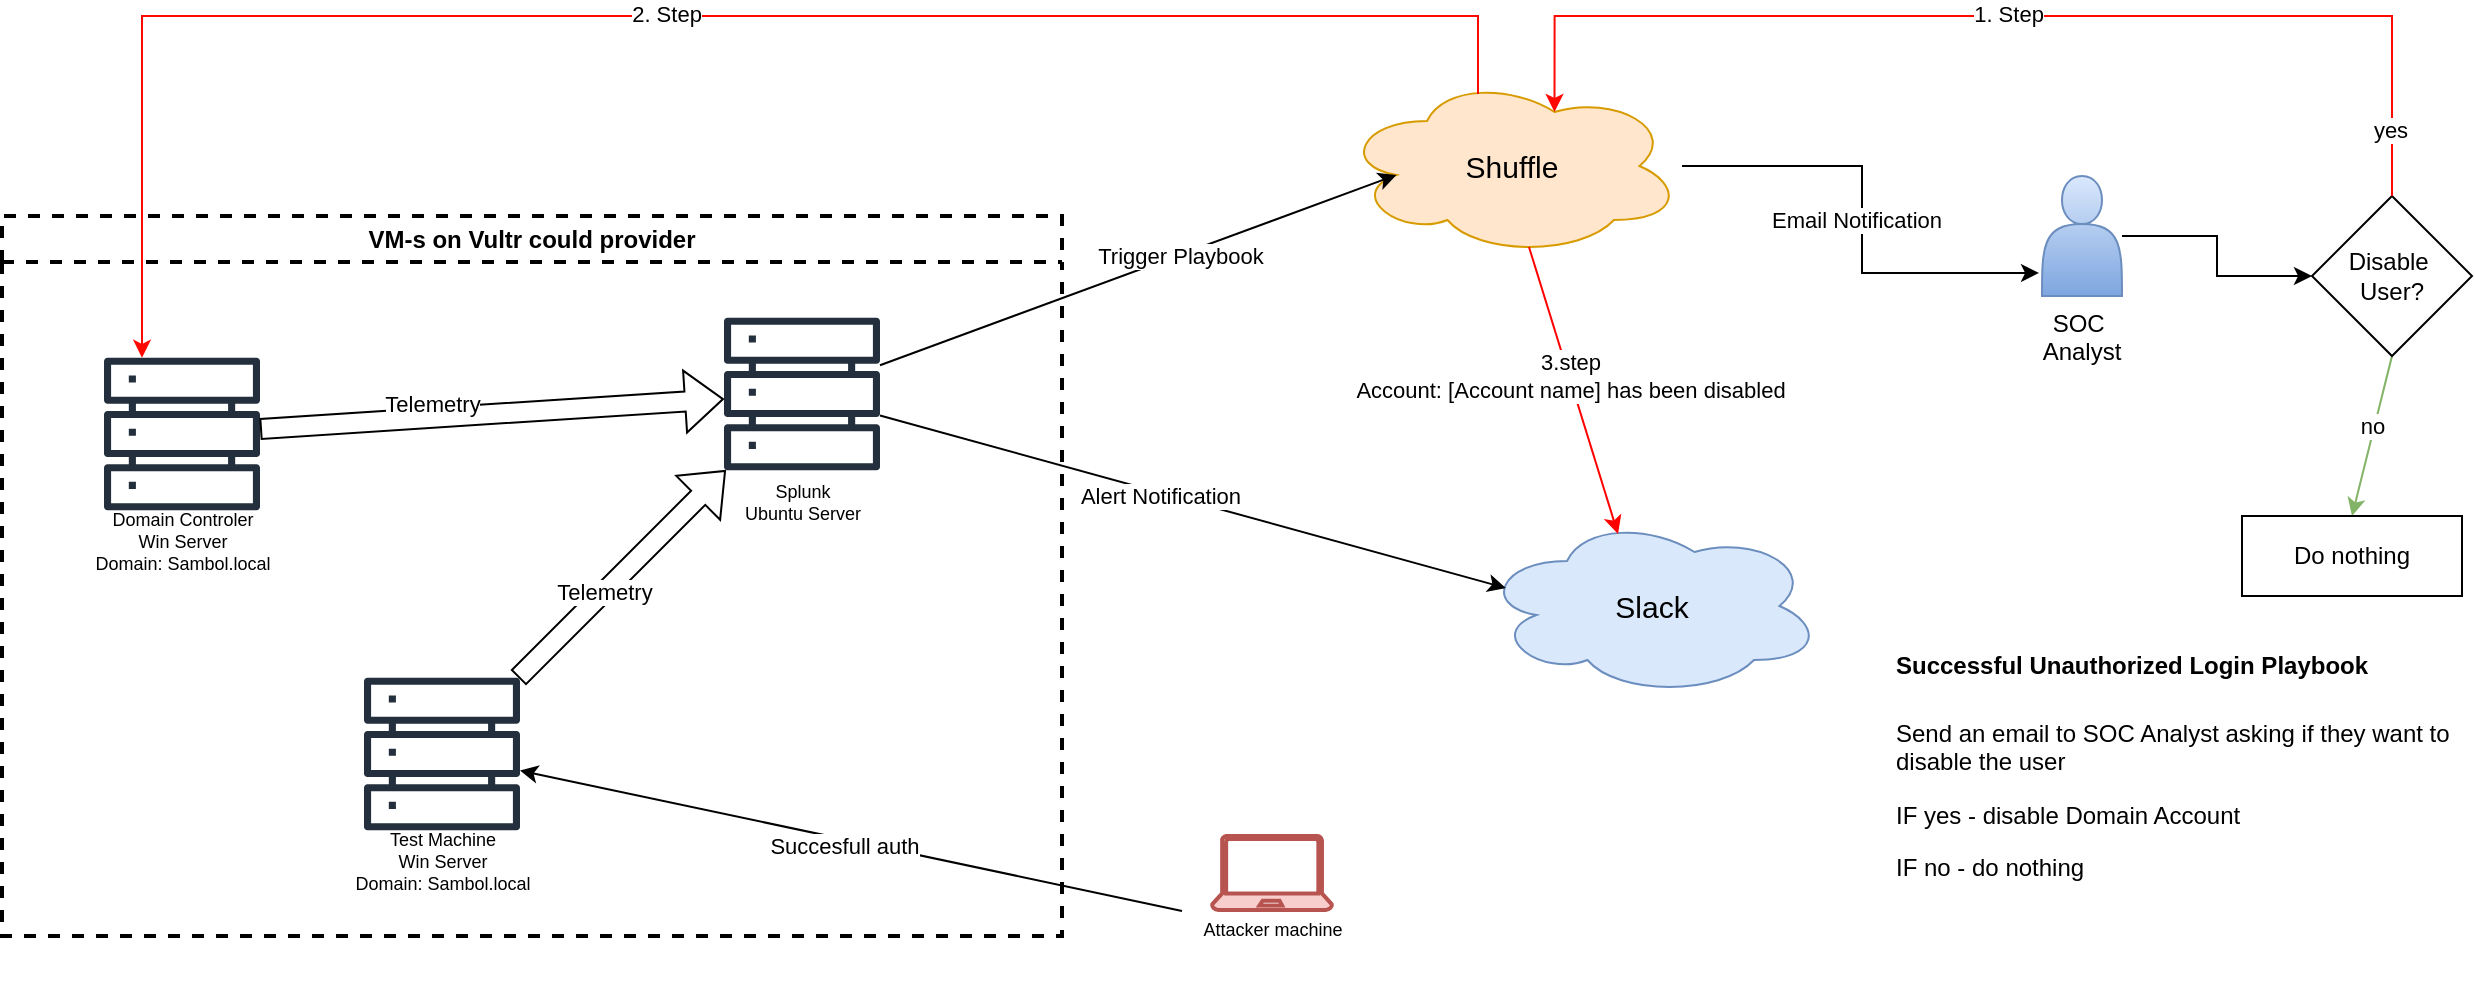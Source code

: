 <mxfile version="28.1.1">
  <diagram name="Page-1" id="GYUSngHVRW6BUOsYOtvY">
    <mxGraphModel dx="1273" dy="729" grid="1" gridSize="10" guides="1" tooltips="1" connect="1" arrows="1" fold="1" page="1" pageScale="1" pageWidth="850" pageHeight="1100" math="0" shadow="0">
      <root>
        <mxCell id="0" />
        <mxCell id="1" parent="0" />
        <mxCell id="iWjy_xUo6GNWl9KSPv96-4" value="" style="group" vertex="1" connectable="0" parent="1">
          <mxGeometry x="420" y="370" width="120" height="118" as="geometry" />
        </mxCell>
        <mxCell id="iWjy_xUo6GNWl9KSPv96-5" value="" style="sketch=0;outlineConnect=0;fontColor=#232F3E;gradientColor=none;fillColor=#232F3D;strokeColor=none;dashed=0;verticalLabelPosition=bottom;verticalAlign=top;align=center;html=1;fontSize=12;fontStyle=0;aspect=fixed;pointerEvents=1;shape=mxgraph.aws4.servers;" vertex="1" parent="iWjy_xUo6GNWl9KSPv96-4">
          <mxGeometry x="21" width="78" height="78" as="geometry" />
        </mxCell>
        <mxCell id="iWjy_xUo6GNWl9KSPv96-6" value="Splunk&lt;div&gt;Ubuntu Server&lt;/div&gt;" style="text;html=1;align=center;verticalAlign=middle;resizable=0;points=[];autosize=1;strokeColor=none;fillColor=none;fontSize=9;" vertex="1" parent="iWjy_xUo6GNWl9KSPv96-4">
          <mxGeometry x="20" y="73" width="80" height="40" as="geometry" />
        </mxCell>
        <mxCell id="iWjy_xUo6GNWl9KSPv96-13" value="" style="group" vertex="1" connectable="0" parent="1">
          <mxGeometry x="670" y="630" width="90" height="57" as="geometry" />
        </mxCell>
        <mxCell id="iWjy_xUo6GNWl9KSPv96-11" value="" style="verticalLabelPosition=bottom;html=1;verticalAlign=top;align=center;shape=mxgraph.azure.laptop;pointerEvents=1;strokeWidth=2;fillColor=#f8cecc;strokeColor=#b85450;" vertex="1" parent="iWjy_xUo6GNWl9KSPv96-13">
          <mxGeometry x="15" width="60" height="37" as="geometry" />
        </mxCell>
        <mxCell id="iWjy_xUo6GNWl9KSPv96-12" value="Attacker machine" style="text;html=1;align=center;verticalAlign=middle;resizable=0;points=[];autosize=1;strokeColor=none;fillColor=none;fontSize=9;" vertex="1" parent="iWjy_xUo6GNWl9KSPv96-13">
          <mxGeometry y="37" width="90" height="20" as="geometry" />
        </mxCell>
        <mxCell id="iWjy_xUo6GNWl9KSPv96-14" style="rounded=0;orthogonalLoop=1;jettySize=auto;html=1;" edge="1" parent="1" source="iWjy_xUo6GNWl9KSPv96-12" target="iWjy_xUo6GNWl9KSPv96-8">
          <mxGeometry relative="1" as="geometry" />
        </mxCell>
        <mxCell id="iWjy_xUo6GNWl9KSPv96-15" value="Succesfull auth" style="edgeLabel;html=1;align=center;verticalAlign=middle;resizable=0;points=[];" vertex="1" connectable="0" parent="iWjy_xUo6GNWl9KSPv96-14">
          <mxGeometry x="0.019" y="3" relative="1" as="geometry">
            <mxPoint as="offset" />
          </mxGeometry>
        </mxCell>
        <mxCell id="iWjy_xUo6GNWl9KSPv96-16" value="VM-s on Vultr could provider" style="swimlane;whiteSpace=wrap;html=1;dashed=1;strokeWidth=2;" vertex="1" parent="1">
          <mxGeometry x="80" y="320" width="530" height="360" as="geometry" />
        </mxCell>
        <mxCell id="iWjy_xUo6GNWl9KSPv96-7" value="" style="group" vertex="1" connectable="0" parent="iWjy_xUo6GNWl9KSPv96-16">
          <mxGeometry x="160" y="230" width="120" height="118" as="geometry" />
        </mxCell>
        <mxCell id="iWjy_xUo6GNWl9KSPv96-8" value="" style="sketch=0;outlineConnect=0;fontColor=#232F3E;gradientColor=none;fillColor=#232F3D;strokeColor=none;dashed=0;verticalLabelPosition=bottom;verticalAlign=top;align=center;html=1;fontSize=12;fontStyle=0;aspect=fixed;pointerEvents=1;shape=mxgraph.aws4.servers;" vertex="1" parent="iWjy_xUo6GNWl9KSPv96-7">
          <mxGeometry x="21" width="78" height="78" as="geometry" />
        </mxCell>
        <mxCell id="iWjy_xUo6GNWl9KSPv96-9" value="Test Machine&lt;div&gt;Win Server&lt;/div&gt;&lt;div&gt;Domain: Sambol.local&lt;/div&gt;" style="text;html=1;align=center;verticalAlign=middle;resizable=0;points=[];autosize=1;strokeColor=none;fillColor=none;fontSize=9;" vertex="1" parent="iWjy_xUo6GNWl9KSPv96-7">
          <mxGeometry x="5" y="68" width="110" height="50" as="geometry" />
        </mxCell>
        <mxCell id="iWjy_xUo6GNWl9KSPv96-3" value="" style="group" vertex="1" connectable="0" parent="iWjy_xUo6GNWl9KSPv96-16">
          <mxGeometry x="30" y="70" width="120" height="118" as="geometry" />
        </mxCell>
        <mxCell id="iWjy_xUo6GNWl9KSPv96-1" value="" style="sketch=0;outlineConnect=0;fontColor=#232F3E;gradientColor=none;fillColor=#232F3D;strokeColor=none;dashed=0;verticalLabelPosition=bottom;verticalAlign=top;align=center;html=1;fontSize=12;fontStyle=0;aspect=fixed;pointerEvents=1;shape=mxgraph.aws4.servers;" vertex="1" parent="iWjy_xUo6GNWl9KSPv96-3">
          <mxGeometry x="21" width="78" height="78" as="geometry" />
        </mxCell>
        <mxCell id="iWjy_xUo6GNWl9KSPv96-2" value="Domain Controler&lt;div&gt;Win Server&lt;/div&gt;&lt;div&gt;Domain: Sambol.local&lt;/div&gt;" style="text;html=1;align=center;verticalAlign=middle;resizable=0;points=[];autosize=1;strokeColor=none;fillColor=none;fontSize=9;" vertex="1" parent="iWjy_xUo6GNWl9KSPv96-3">
          <mxGeometry x="5" y="68" width="110" height="50" as="geometry" />
        </mxCell>
        <mxCell id="iWjy_xUo6GNWl9KSPv96-17" style="rounded=0;orthogonalLoop=1;jettySize=auto;html=1;shape=flexArrow;" edge="1" parent="1" source="iWjy_xUo6GNWl9KSPv96-8" target="iWjy_xUo6GNWl9KSPv96-5">
          <mxGeometry relative="1" as="geometry">
            <mxPoint x="320" y="430" as="targetPoint" />
            <Array as="points" />
          </mxGeometry>
        </mxCell>
        <mxCell id="iWjy_xUo6GNWl9KSPv96-18" value="Telemetry" style="edgeLabel;html=1;align=center;verticalAlign=middle;resizable=0;points=[];" vertex="1" connectable="0" parent="iWjy_xUo6GNWl9KSPv96-17">
          <mxGeometry x="-0.177" relative="1" as="geometry">
            <mxPoint as="offset" />
          </mxGeometry>
        </mxCell>
        <mxCell id="iWjy_xUo6GNWl9KSPv96-19" style="rounded=0;orthogonalLoop=1;jettySize=auto;html=1;shape=flexArrow;" edge="1" parent="1" source="iWjy_xUo6GNWl9KSPv96-1" target="iWjy_xUo6GNWl9KSPv96-5">
          <mxGeometry relative="1" as="geometry" />
        </mxCell>
        <mxCell id="iWjy_xUo6GNWl9KSPv96-20" value="Telemetry" style="edgeLabel;html=1;align=center;verticalAlign=middle;resizable=0;points=[];" vertex="1" connectable="0" parent="iWjy_xUo6GNWl9KSPv96-19">
          <mxGeometry x="-0.255" y="7" relative="1" as="geometry">
            <mxPoint as="offset" />
          </mxGeometry>
        </mxCell>
        <mxCell id="iWjy_xUo6GNWl9KSPv96-21" value="Shuffle" style="ellipse;shape=cloud;whiteSpace=wrap;html=1;align=center;fontSize=15;fillColor=#ffe6cc;strokeColor=#d79b00;" vertex="1" parent="1">
          <mxGeometry x="750" y="250" width="170" height="90" as="geometry" />
        </mxCell>
        <mxCell id="iWjy_xUo6GNWl9KSPv96-22" value="Slack" style="ellipse;shape=cloud;whiteSpace=wrap;html=1;align=center;fontSize=15;fillColor=#dae8fc;strokeColor=#6c8ebf;" vertex="1" parent="1">
          <mxGeometry x="820" y="470" width="170" height="90" as="geometry" />
        </mxCell>
        <mxCell id="iWjy_xUo6GNWl9KSPv96-23" style="rounded=0;orthogonalLoop=1;jettySize=auto;html=1;entryX=0.16;entryY=0.55;entryDx=0;entryDy=0;entryPerimeter=0;" edge="1" parent="1" source="iWjy_xUo6GNWl9KSPv96-5" target="iWjy_xUo6GNWl9KSPv96-21">
          <mxGeometry relative="1" as="geometry" />
        </mxCell>
        <mxCell id="iWjy_xUo6GNWl9KSPv96-26" value="Trigger Playbook" style="edgeLabel;html=1;align=center;verticalAlign=middle;resizable=0;points=[];" vertex="1" connectable="0" parent="iWjy_xUo6GNWl9KSPv96-23">
          <mxGeometry x="-0.028" y="3" relative="1" as="geometry">
            <mxPoint x="26" y="-6" as="offset" />
          </mxGeometry>
        </mxCell>
        <mxCell id="iWjy_xUo6GNWl9KSPv96-24" style="rounded=0;orthogonalLoop=1;jettySize=auto;html=1;entryX=0.07;entryY=0.4;entryDx=0;entryDy=0;entryPerimeter=0;" edge="1" parent="1" source="iWjy_xUo6GNWl9KSPv96-5" target="iWjy_xUo6GNWl9KSPv96-22">
          <mxGeometry relative="1" as="geometry" />
        </mxCell>
        <mxCell id="iWjy_xUo6GNWl9KSPv96-25" value="Alert Notification" style="edgeLabel;html=1;align=center;verticalAlign=middle;resizable=0;points=[];" vertex="1" connectable="0" parent="iWjy_xUo6GNWl9KSPv96-24">
          <mxGeometry x="-0.103" y="-1" relative="1" as="geometry">
            <mxPoint as="offset" />
          </mxGeometry>
        </mxCell>
        <mxCell id="iWjy_xUo6GNWl9KSPv96-31" style="edgeStyle=orthogonalEdgeStyle;rounded=0;orthogonalLoop=1;jettySize=auto;html=1;entryX=0;entryY=0.5;entryDx=0;entryDy=0;" edge="1" parent="1" source="iWjy_xUo6GNWl9KSPv96-27" target="iWjy_xUo6GNWl9KSPv96-30">
          <mxGeometry relative="1" as="geometry" />
        </mxCell>
        <mxCell id="iWjy_xUo6GNWl9KSPv96-27" value="SOC&amp;nbsp;&lt;div&gt;Analyst&lt;/div&gt;" style="shape=actor;whiteSpace=wrap;html=1;fillColor=#dae8fc;gradientColor=#7ea6e0;strokeColor=#6c8ebf;labelPosition=center;verticalLabelPosition=bottom;align=center;verticalAlign=top;" vertex="1" parent="1">
          <mxGeometry x="1100" y="300" width="40" height="60" as="geometry" />
        </mxCell>
        <mxCell id="iWjy_xUo6GNWl9KSPv96-28" style="edgeStyle=orthogonalEdgeStyle;rounded=0;orthogonalLoop=1;jettySize=auto;html=1;entryX=-0.037;entryY=0.808;entryDx=0;entryDy=0;entryPerimeter=0;" edge="1" parent="1" source="iWjy_xUo6GNWl9KSPv96-21" target="iWjy_xUo6GNWl9KSPv96-27">
          <mxGeometry relative="1" as="geometry" />
        </mxCell>
        <mxCell id="iWjy_xUo6GNWl9KSPv96-29" value="Email Notification" style="edgeLabel;html=1;align=center;verticalAlign=middle;resizable=0;points=[];" vertex="1" connectable="0" parent="iWjy_xUo6GNWl9KSPv96-28">
          <mxGeometry x="0.004" y="-3" relative="1" as="geometry">
            <mxPoint as="offset" />
          </mxGeometry>
        </mxCell>
        <mxCell id="iWjy_xUo6GNWl9KSPv96-46" style="rounded=0;orthogonalLoop=1;jettySize=auto;html=1;exitX=0.5;exitY=1;exitDx=0;exitDy=0;entryX=0.5;entryY=0;entryDx=0;entryDy=0;fillColor=#d5e8d4;gradientColor=#97d077;strokeColor=#82b366;" edge="1" parent="1" source="iWjy_xUo6GNWl9KSPv96-30" target="iWjy_xUo6GNWl9KSPv96-45">
          <mxGeometry relative="1" as="geometry" />
        </mxCell>
        <mxCell id="iWjy_xUo6GNWl9KSPv96-47" value="no" style="edgeLabel;html=1;align=center;verticalAlign=middle;resizable=0;points=[];" vertex="1" connectable="0" parent="iWjy_xUo6GNWl9KSPv96-46">
          <mxGeometry x="-0.112" y="-1" relative="1" as="geometry">
            <mxPoint as="offset" />
          </mxGeometry>
        </mxCell>
        <mxCell id="iWjy_xUo6GNWl9KSPv96-30" value="Disable&amp;nbsp;&lt;div&gt;User?&lt;/div&gt;" style="rhombus;whiteSpace=wrap;html=1;" vertex="1" parent="1">
          <mxGeometry x="1235" y="310" width="80" height="80" as="geometry" />
        </mxCell>
        <mxCell id="iWjy_xUo6GNWl9KSPv96-32" style="edgeStyle=orthogonalEdgeStyle;rounded=0;orthogonalLoop=1;jettySize=auto;html=1;exitX=0.5;exitY=0;exitDx=0;exitDy=0;entryX=0.625;entryY=0.2;entryDx=0;entryDy=0;entryPerimeter=0;fillColor=#f8cecc;gradientColor=#ea6b66;strokeColor=light-dark(#ff0800, #d7817e);strokeWidth=1;" edge="1" parent="1" source="iWjy_xUo6GNWl9KSPv96-30" target="iWjy_xUo6GNWl9KSPv96-21">
          <mxGeometry relative="1" as="geometry">
            <Array as="points">
              <mxPoint x="1275" y="220" />
              <mxPoint x="856" y="220" />
            </Array>
          </mxGeometry>
        </mxCell>
        <mxCell id="iWjy_xUo6GNWl9KSPv96-33" value="yes" style="edgeLabel;html=1;align=center;verticalAlign=middle;resizable=0;points=[];" vertex="1" connectable="0" parent="iWjy_xUo6GNWl9KSPv96-32">
          <mxGeometry x="-0.882" y="1" relative="1" as="geometry">
            <mxPoint as="offset" />
          </mxGeometry>
        </mxCell>
        <mxCell id="iWjy_xUo6GNWl9KSPv96-34" value="1. Step" style="edgeLabel;html=1;align=center;verticalAlign=middle;resizable=0;points=[];" vertex="1" connectable="0" parent="iWjy_xUo6GNWl9KSPv96-32">
          <mxGeometry x="0.015" y="-1" relative="1" as="geometry">
            <mxPoint as="offset" />
          </mxGeometry>
        </mxCell>
        <mxCell id="iWjy_xUo6GNWl9KSPv96-35" style="edgeStyle=orthogonalEdgeStyle;rounded=0;orthogonalLoop=1;jettySize=auto;html=1;exitX=0.4;exitY=0.1;exitDx=0;exitDy=0;fillColor=#f8cecc;gradientColor=#ea6b66;strokeColor=light-dark(#ff0800, #d7817e);strokeWidth=1;exitPerimeter=0;" edge="1" parent="1" source="iWjy_xUo6GNWl9KSPv96-21" target="iWjy_xUo6GNWl9KSPv96-1">
          <mxGeometry relative="1" as="geometry">
            <mxPoint x="769" y="280" as="sourcePoint" />
            <mxPoint x="350" y="238" as="targetPoint" />
            <Array as="points">
              <mxPoint x="818" y="220" />
              <mxPoint x="150" y="220" />
            </Array>
          </mxGeometry>
        </mxCell>
        <mxCell id="iWjy_xUo6GNWl9KSPv96-37" value="2. Step" style="edgeLabel;html=1;align=center;verticalAlign=middle;resizable=0;points=[];" vertex="1" connectable="0" parent="iWjy_xUo6GNWl9KSPv96-35">
          <mxGeometry x="0.015" y="-1" relative="1" as="geometry">
            <mxPoint as="offset" />
          </mxGeometry>
        </mxCell>
        <mxCell id="iWjy_xUo6GNWl9KSPv96-38" style="rounded=0;orthogonalLoop=1;jettySize=auto;html=1;exitX=0.55;exitY=0.95;exitDx=0;exitDy=0;exitPerimeter=0;entryX=0.4;entryY=0.1;entryDx=0;entryDy=0;entryPerimeter=0;strokeColor=#FF0000;" edge="1" parent="1" source="iWjy_xUo6GNWl9KSPv96-21" target="iWjy_xUo6GNWl9KSPv96-22">
          <mxGeometry relative="1" as="geometry" />
        </mxCell>
        <mxCell id="iWjy_xUo6GNWl9KSPv96-39" value="3.step&lt;div&gt;Account: [Account name] has been disabled&lt;/div&gt;" style="edgeLabel;html=1;align=center;verticalAlign=middle;resizable=0;points=[];" vertex="1" connectable="0" parent="iWjy_xUo6GNWl9KSPv96-38">
          <mxGeometry x="-0.096" y="1" relative="1" as="geometry">
            <mxPoint x="-1" as="offset" />
          </mxGeometry>
        </mxCell>
        <mxCell id="iWjy_xUo6GNWl9KSPv96-44" value="&lt;h1 style=&quot;margin-top: 0px;&quot;&gt;&lt;span style=&quot;font-size: 12px; text-align: center;&quot;&gt;Successful Unauthorized Login Playbook&lt;/span&gt;&lt;/h1&gt;&lt;p&gt;&lt;span style=&quot;background-color: transparent; color: light-dark(rgb(0, 0, 0), rgb(255, 255, 255));&quot;&gt;Send an email to SOC Analyst asking if they want to disable the user&lt;/span&gt;&lt;/p&gt;&lt;p&gt;IF yes - disable Domain Account&lt;/p&gt;&lt;div&gt;IF no - do nothing&lt;/div&gt;" style="text;html=1;whiteSpace=wrap;overflow=hidden;rounded=0;" vertex="1" parent="1">
          <mxGeometry x="1025" y="520" width="290" height="180" as="geometry" />
        </mxCell>
        <mxCell id="iWjy_xUo6GNWl9KSPv96-45" value="Do nothing" style="rounded=0;whiteSpace=wrap;html=1;" vertex="1" parent="1">
          <mxGeometry x="1200" y="470" width="110" height="40" as="geometry" />
        </mxCell>
      </root>
    </mxGraphModel>
  </diagram>
</mxfile>
